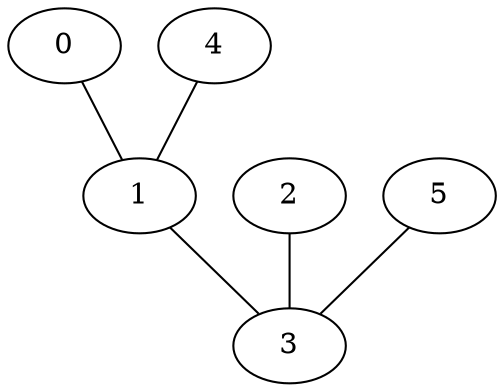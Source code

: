 graph G {
0 [position="[294, 250, 543]", radius=0];
1 [position="[257, 202, 275]", radius=0];
2 [position="[338, 172, 63]", radius=0];
3 [position="[299, 208, 221]", radius=0];
4 [position="[156, 178, 61]", radius=0];
5 [position="[298, 209, 219]", radius=0];
0--1  [edge_points="[[293, 249, 542], [292, 248, 541], [291, 248, 541], [290, 247, 540], [289, 246, 539], [288, 246, 539], [287, 245, 538], [286, 245, 538], [285, 244, 538], [284, 243, 537], [283, 242, 537], [283, 241, 536], [282, 241, 535], [281, 241, 534], [281, 241, 533], [280, 241, 532], [280, 240, 531], [280, 240, 530], [279, 240, 529], [279, 240, 528], [278, 239, 527], [278, 239, 526], [278, 239, 525], [278, 239, 524], [278, 238, 523], [277, 238, 522], [277, 238, 521], [276, 237, 520], [276, 237, 519], [276, 237, 518], [275, 237, 517], [275, 237, 516], [275, 237, 515], [274, 237, 514], [274, 237, 513], [274, 237, 512], [274, 236, 511], [274, 236, 510], [273, 236, 509], [273, 236, 508], [273, 236, 507], [273, 236, 506], [272, 236, 505], [272, 236, 504], [272, 236, 503], [272, 236, 502], [272, 235, 501], [272, 235, 500], [271, 236, 499], [271, 236, 498], [271, 236, 497], [271, 236, 496], [271, 236, 495], [271, 236, 494], [271, 236, 493], [271, 236, 492], [271, 236, 491], [271, 236, 490], [271, 235, 489], [271, 235, 488], [271, 235, 487], [271, 235, 486], [271, 235, 485], [271, 235, 484], [271, 235, 483], [271, 235, 482], [271, 235, 481], [271, 235, 480], [271, 235, 479], [271, 235, 478], [271, 235, 477], [271, 235, 476], [271, 235, 475], [271, 235, 474], [271, 235, 473], [271, 235, 472], [272, 234, 471], [272, 234, 470], [272, 234, 469], [272, 234, 468], [272, 234, 467], [272, 234, 466], [272, 234, 465], [272, 234, 464], [272, 234, 463], [272, 234, 462], [272, 234, 461], [272, 234, 460], [273, 233, 459], [273, 233, 458], [273, 233, 457], [274, 232, 456], [274, 232, 455], [273, 232, 454], [274, 231, 453], [274, 231, 452], [274, 231, 451], [273, 231, 450], [274, 230, 449], [275, 230, 448], [275, 229, 447], [275, 229, 446], [275, 228, 445], [275, 228, 444], [275, 227, 443], [275, 227, 442], [275, 227, 441], [276, 227, 440], [276, 226, 439], [276, 226, 438], [276, 226, 437], [276, 226, 436], [276, 226, 435], [276, 225, 434], [276, 225, 433], [276, 225, 432], [276, 225, 431], [276, 225, 430], [276, 225, 429], [276, 225, 428], [276, 225, 427], [276, 224, 426], [276, 224, 425], [276, 224, 424], [276, 224, 423], [276, 224, 422], [276, 224, 421], [276, 224, 420], [276, 223, 419], [276, 223, 418], [275, 223, 417], [275, 223, 416], [275, 223, 415], [275, 223, 414], [275, 223, 413], [275, 223, 412], [275, 223, 411], [275, 222, 410], [274, 222, 409], [274, 222, 408], [273, 222, 407], [273, 222, 406], [273, 222, 405], [272, 222, 404], [272, 222, 403], [271, 222, 402], [271, 222, 401], [270, 221, 400], [270, 221, 399], [269, 220, 398], [269, 220, 397], [269, 220, 396], [269, 220, 395], [268, 220, 394], [268, 220, 393], [268, 220, 392], [268, 220, 391], [268, 219, 390], [268, 219, 389], [268, 219, 388], [267, 219, 387], [267, 219, 386], [266, 219, 385], [266, 219, 384], [266, 218, 383], [266, 218, 382], [265, 218, 381], [265, 218, 380], [265, 218, 379], [265, 218, 378], [265, 217, 377], [264, 217, 376], [264, 217, 375], [263, 217, 374], [263, 217, 373], [263, 217, 372], [262, 217, 371], [262, 217, 370], [262, 217, 369], [261, 217, 368], [261, 217, 367], [261, 217, 366], [260, 217, 365], [260, 217, 364], [260, 217, 363], [260, 216, 362], [259, 216, 361], [259, 216, 360], [259, 216, 359], [259, 216, 358], [259, 216, 357], [258, 216, 356], [258, 216, 355], [258, 216, 354], [258, 215, 353], [257, 216, 352], [257, 215, 351], [257, 215, 350], [257, 215, 349], [257, 215, 348], [257, 215, 347], [256, 215, 346], [256, 215, 345], [256, 215, 344], [256, 215, 343], [255, 215, 342], [255, 215, 341], [255, 215, 340], [255, 215, 339], [255, 214, 338], [255, 214, 337], [255, 214, 336], [255, 214, 335], [255, 214, 334], [255, 214, 333], [255, 214, 332], [255, 214, 331], [255, 214, 330], [255, 214, 329], [255, 213, 328], [255, 213, 327], [255, 213, 326], [255, 213, 325], [255, 213, 324], [255, 212, 323], [255, 212, 322], [255, 212, 321], [255, 212, 320], [255, 212, 319], [255, 211, 318], [255, 211, 317], [255, 210, 316], [255, 210, 315], [255, 210, 314], [255, 210, 313], [255, 210, 312], [255, 210, 311], [255, 209, 310], [255, 209, 309], [255, 209, 308], [256, 209, 307], [255, 208, 306], [255, 208, 305], [256, 208, 304], [256, 208, 303], [256, 207, 302], [256, 207, 301], [256, 207, 300], [256, 207, 299], [256, 206, 298], [256, 206, 297], [256, 206, 296], [256, 206, 295], [256, 206, 294], [256, 205, 293], [256, 205, 292], [256, 205, 291], [256, 205, 290], [256, 204, 289], [257, 204, 288], [256, 204, 287], [256, 204, 286], [257, 203, 285], [257, 203, 284], [257, 203, 283], [256, 203, 282], [256, 203, 281], [257, 202, 280], [257, 202, 279], [257, 202, 278], [257, 202, 277], [256, 202, 276], ]", nodes="[145489920, 0]", order=-1];
2--3  [edge_points="[[338, 172, 64], [338, 172, 65], [337, 172, 66], [337, 172, 67], [336, 171, 68], [336, 171, 69], [336, 171, 70], [336, 171, 71], [336, 171, 72], [336, 171, 73], [336, 171, 74], [336, 170, 75], [336, 170, 76], [336, 170, 77], [335, 170, 78], [334, 170, 79], [334, 170, 80], [334, 170, 81], [334, 170, 82], [334, 170, 83], [334, 170, 84], [333, 170, 85], [333, 170, 86], [333, 170, 87], [333, 170, 88], [333, 170, 89], [333, 170, 90], [333, 170, 91], [333, 170, 92], [332, 170, 93], [332, 171, 94], [332, 171, 95], [332, 171, 96], [332, 171, 97], [332, 172, 98], [331, 172, 99], [330, 172, 100], [330, 172, 101], [330, 172, 102], [330, 172, 103], [330, 172, 104], [330, 172, 105], [329, 173, 106], [329, 173, 107], [329, 173, 108], [328, 174, 109], [328, 174, 110], [328, 175, 111], [327, 175, 112], [327, 175, 113], [327, 176, 114], [326, 177, 115], [326, 177, 116], [325, 178, 117], [325, 178, 118], [324, 179, 119], [324, 179, 120], [323, 180, 121], [323, 181, 122], [322, 182, 123], [322, 182, 124], [321, 182, 125], [321, 183, 126], [321, 184, 127], [320, 184, 128], [319, 184, 129], [319, 185, 130], [319, 186, 131], [318, 186, 132], [317, 186, 133], [317, 187, 134], [316, 187, 135], [316, 188, 136], [315, 188, 137], [315, 189, 138], [314, 189, 139], [314, 190, 140], [313, 191, 141], [314, 192, 142], [313, 192, 143], [313, 193, 144], [313, 193, 145], [313, 194, 146], [313, 194, 147], [313, 195, 148], [313, 196, 149], [313, 196, 150], [313, 196, 151], [313, 196, 152], [313, 197, 153], [313, 198, 154], [313, 198, 155], [314, 198, 156], [314, 198, 157], [315, 198, 158], [315, 198, 159], [316, 198, 160], [316, 198, 161], [316, 198, 162], [316, 199, 163], [317, 199, 164], [318, 198, 165], [318, 198, 166], [319, 198, 167], [319, 198, 168], [319, 198, 169], [320, 197, 170], [321, 197, 171], [321, 197, 172], [321, 197, 173], [322, 197, 174], [322, 197, 175], [323, 197, 176], [323, 196, 177], [323, 196, 178], [324, 196, 179], [325, 196, 180], [325, 196, 181], [325, 196, 182], [325, 196, 183], [325, 195, 184], [326, 195, 185], [326, 195, 186], [326, 195, 187], [326, 195, 188], [326, 195, 189], [326, 195, 190], [326, 195, 191], [326, 195, 192], [326, 195, 193], [326, 195, 194], [325, 195, 195], [325, 195, 196], [325, 195, 197], [325, 195, 198], [324, 195, 199], [324, 196, 200], [324, 196, 201], [323, 196, 202], [323, 196, 203], [323, 196, 204], [322, 196, 205], [321, 196, 206], [320, 196, 207], [320, 197, 208], [319, 197, 209], [318, 197, 210], [317, 197, 211], [316, 198, 212], [315, 199, 213], [314, 199, 214], [313, 200, 215], [312, 201, 216], [311, 201, 217], [310, 202, 217], [309, 202, 218], [308, 203, 218], [307, 203, 219], [306, 204, 220], [305, 205, 221], [304, 206, 221], [303, 206, 222], [302, 207, 221], [301, 208, 221], [300, 208, 221], ]", nodes="[145489920, 0]", order=-1];
4--1  [edge_points="[[156, 179, 62], [155, 179, 63], [155, 180, 64], [155, 180, 65], [155, 180, 66], [155, 180, 67], [156, 180, 68], [156, 180, 69], [156, 179, 70], [156, 179, 71], [157, 179, 72], [157, 179, 73], [157, 179, 74], [157, 179, 75], [157, 179, 76], [158, 179, 77], [158, 179, 78], [159, 179, 79], [159, 179, 80], [159, 179, 81], [159, 179, 82], [159, 179, 83], [159, 180, 84], [159, 180, 85], [159, 180, 86], [160, 181, 87], [160, 181, 88], [160, 181, 89], [161, 181, 90], [161, 181, 91], [161, 181, 92], [161, 181, 93], [161, 181, 94], [161, 181, 95], [161, 181, 96], [162, 181, 97], [162, 181, 98], [162, 182, 99], [162, 182, 100], [162, 182, 101], [162, 183, 102], [162, 183, 103], [163, 183, 104], [163, 183, 105], [163, 183, 106], [163, 183, 107], [163, 183, 108], [163, 183, 109], [164, 183, 110], [164, 183, 111], [164, 183, 112], [164, 183, 113], [165, 184, 114], [165, 184, 115], [166, 184, 116], [166, 185, 117], [167, 185, 118], [167, 185, 119], [167, 185, 120], [167, 185, 121], [168, 185, 122], [169, 186, 123], [169, 186, 124], [170, 187, 125], [171, 187, 126], [171, 187, 127], [172, 188, 128], [173, 188, 129], [173, 188, 130], [173, 189, 131], [174, 189, 132], [175, 189, 133], [175, 189, 134], [176, 190, 135], [177, 191, 136], [178, 191, 137], [178, 192, 138], [179, 193, 139], [180, 193, 140], [181, 194, 141], [181, 195, 142], [182, 195, 143], [183, 196, 144], [183, 197, 145], [184, 198, 146], [184, 199, 147], [184, 200, 148], [185, 201, 149], [185, 202, 149], [185, 203, 150], [186, 204, 151], [186, 205, 152], [187, 206, 153], [187, 207, 154], [187, 208, 154], [187, 209, 155], [187, 210, 156], [187, 211, 157], [188, 212, 158], [188, 212, 159], [188, 213, 160], [188, 214, 160], [189, 215, 161], [189, 216, 162], [189, 217, 163], [189, 218, 164], [189, 219, 165], [189, 220, 166], [189, 221, 167], [189, 222, 168], [189, 223, 169], [190, 223, 170], [190, 224, 171], [190, 225, 172], [190, 225, 173], [190, 226, 174], [190, 226, 175], [190, 227, 176], [190, 227, 177], [190, 228, 178], [190, 228, 179], [191, 228, 180], [191, 228, 181], [191, 228, 182], [191, 228, 183], [192, 228, 184], [192, 228, 185], [192, 228, 186], [193, 228, 187], [193, 228, 188], [193, 228, 189], [194, 228, 190], [194, 227, 191], [195, 227, 192], [196, 227, 193], [195, 227, 194], [196, 226, 195], [197, 225, 196], [198, 224, 197], [198, 224, 198], [199, 223, 199], [200, 222, 200], [201, 221, 200], [202, 220, 201], [203, 219, 202], [204, 219, 203], [205, 218, 203], [206, 217, 204], [207, 216, 204], [208, 215, 205], [209, 214, 206], [210, 214, 207], [211, 213, 208], [212, 212, 208], [213, 212, 209], [214, 211, 210], [215, 210, 211], [216, 210, 212], [217, 209, 213], [218, 209, 214], [219, 208, 215], [220, 208, 216], [221, 207, 217], [222, 206, 218], [222, 206, 219], [223, 205, 220], [224, 204, 221], [225, 204, 222], [225, 203, 223], [226, 202, 224], [227, 202, 225], [227, 201, 226], [228, 201, 227], [229, 201, 228], [230, 200, 229], [230, 200, 230], [231, 200, 231], [231, 200, 232], [232, 199, 233], [233, 199, 234], [233, 199, 235], [234, 199, 236], [235, 199, 237], [236, 198, 238], [236, 198, 239], [237, 198, 240], [238, 198, 241], [239, 198, 242], [240, 198, 243], [240, 198, 244], [241, 199, 245], [242, 199, 246], [242, 199, 247], [243, 199, 248], [243, 199, 249], [243, 199, 250], [244, 200, 251], [245, 200, 252], [245, 200, 253], [245, 201, 254], [246, 201, 255], [246, 201, 256], [246, 201, 257], [247, 201, 258], [247, 201, 259], [248, 201, 260], [248, 202, 261], [249, 202, 262], [249, 202, 263], [250, 202, 264], [251, 202, 265], [252, 202, 266], [252, 202, 267], [253, 202, 268], [253, 202, 269], [254, 202, 270], [254, 202, 271], [255, 202, 272], [255, 202, 273], [256, 202, 274], ]", nodes="[145489920, 0]", order=-1];
5--3  [edge_points="[[299, 209, 220], ]", nodes="[145489920, 0]", order=-1];
1--3  [edge_points="[[258, 201, 274], [259, 201, 273], [259, 201, 272], [260, 201, 271], [261, 200, 270], [261, 200, 269], [262, 199, 268], [263, 199, 267], [263, 199, 266], [264, 199, 265], [265, 199, 264], [265, 199, 263], [266, 199, 262], [267, 199, 261], [267, 199, 260], [268, 200, 259], [269, 200, 258], [270, 200, 257], [271, 200, 256], [271, 200, 255], [272, 201, 254], [273, 202, 253], [273, 202, 252], [274, 202, 251], [275, 202, 250], [275, 203, 249], [276, 203, 248], [277, 204, 247], [278, 204, 246], [278, 205, 245], [279, 205, 244], [280, 206, 243], [281, 207, 242], [281, 206, 241], [282, 206, 240], [283, 207, 239], [284, 208, 238], [285, 208, 237], [286, 208, 236], [287, 208, 235], [288, 208, 235], [289, 208, 234], [290, 208, 233], [291, 208, 232], [291, 208, 231], [292, 208, 230], [293, 208, 229], [294, 208, 228], [294, 208, 227], [295, 208, 226], [296, 208, 225], [297, 208, 224], [298, 208, 223], [298, 208, 222], ]", nodes="[145489920, 0]", order=-1];
}

